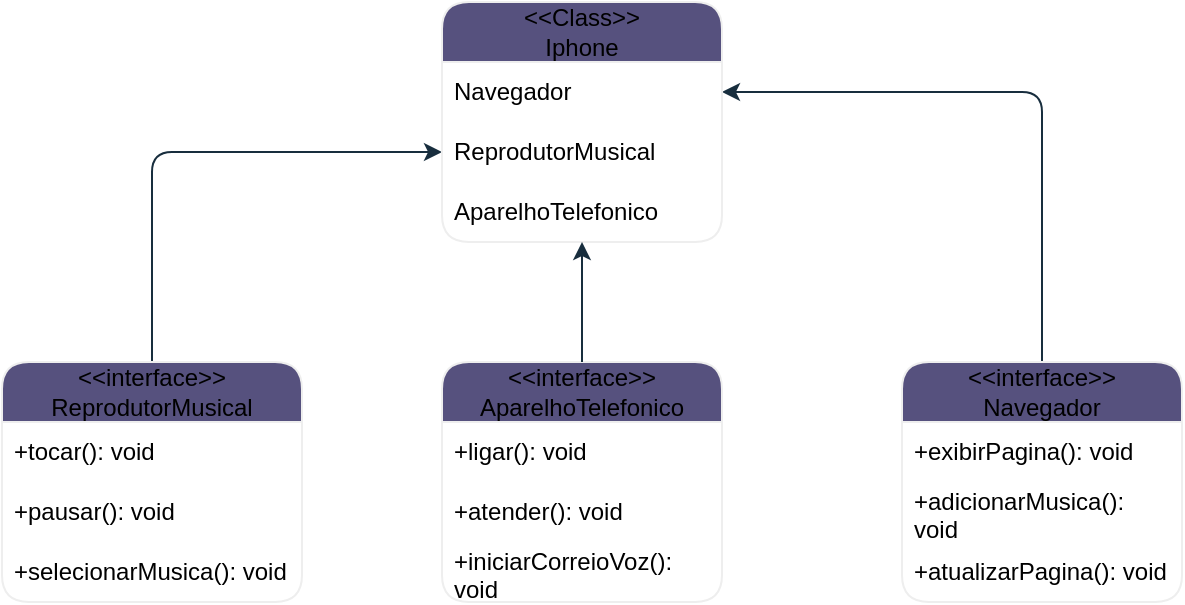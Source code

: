 <mxfile version="22.1.22" type="embed">
  <diagram id="X3yShTow5KeHxK0iWSs3" name="Page-1">
    <mxGraphModel dx="278" dy="172" grid="1" gridSize="10" guides="1" tooltips="1" connect="1" arrows="1" fold="1" page="1" pageScale="1" pageWidth="850" pageHeight="1100" math="0" shadow="0">
      <root>
        <mxCell id="0" />
        <mxCell id="1" parent="0" />
        <mxCell id="25" style="edgeStyle=orthogonalEdgeStyle;rounded=1;orthogonalLoop=1;jettySize=auto;html=1;labelBackgroundColor=none;fontColor=default;strokeColor=#182E3E;" edge="1" parent="1" source="26" target="40">
          <mxGeometry relative="1" as="geometry" />
        </mxCell>
        <mxCell id="26" value="&amp;lt;&amp;lt;interface&amp;gt;&amp;gt;&lt;br style=&quot;border-color: var(--border-color);&quot;&gt;Navegador" style="swimlane;fontStyle=0;childLayout=stackLayout;horizontal=1;startSize=30;horizontalStack=0;resizeParent=1;resizeParentMax=0;resizeLast=0;collapsible=1;marginBottom=0;whiteSpace=wrap;html=1;rounded=1;labelBackgroundColor=none;fillColor=#56517E;strokeColor=#EEEEEE;fontColor=default;" vertex="1" parent="1">
          <mxGeometry x="560" y="210" width="140" height="120" as="geometry" />
        </mxCell>
        <mxCell id="27" value="+exibirPagina(): void" style="text;strokeColor=none;fillColor=none;align=left;verticalAlign=middle;spacingLeft=4;spacingRight=4;overflow=hidden;points=[[0,0.5],[1,0.5]];portConstraint=eastwest;rotatable=0;whiteSpace=wrap;html=1;rounded=1;labelBackgroundColor=none;fontColor=default;" vertex="1" parent="26">
          <mxGeometry y="30" width="140" height="30" as="geometry" />
        </mxCell>
        <mxCell id="28" value="+adicionarMusica(): void" style="text;strokeColor=none;fillColor=none;align=left;verticalAlign=middle;spacingLeft=4;spacingRight=4;overflow=hidden;points=[[0,0.5],[1,0.5]];portConstraint=eastwest;rotatable=0;whiteSpace=wrap;html=1;rounded=1;labelBackgroundColor=none;fontColor=default;" vertex="1" parent="26">
          <mxGeometry y="60" width="140" height="30" as="geometry" />
        </mxCell>
        <mxCell id="29" value="+atualizarPagina(): void" style="text;strokeColor=none;fillColor=none;align=left;verticalAlign=middle;spacingLeft=4;spacingRight=4;overflow=hidden;points=[[0,0.5],[1,0.5]];portConstraint=eastwest;rotatable=0;whiteSpace=wrap;html=1;rounded=1;labelBackgroundColor=none;fontColor=default;" vertex="1" parent="26">
          <mxGeometry y="90" width="140" height="30" as="geometry" />
        </mxCell>
        <mxCell id="30" value="&amp;lt;&amp;lt;interface&amp;gt;&amp;gt;&lt;br style=&quot;border-color: var(--border-color);&quot;&gt;AparelhoTelefonico" style="swimlane;fontStyle=0;childLayout=stackLayout;horizontal=1;startSize=30;horizontalStack=0;resizeParent=1;resizeParentMax=0;resizeLast=0;collapsible=1;marginBottom=0;whiteSpace=wrap;html=1;rounded=1;labelBackgroundColor=none;fillColor=#56517E;strokeColor=#EEEEEE;fontColor=default;" vertex="1" parent="1">
          <mxGeometry x="330" y="210" width="140" height="120" as="geometry">
            <mxRectangle x="330" y="210" width="150" height="40" as="alternateBounds" />
          </mxGeometry>
        </mxCell>
        <mxCell id="31" value="+ligar(): void" style="text;strokeColor=none;fillColor=none;align=left;verticalAlign=middle;spacingLeft=4;spacingRight=4;overflow=hidden;points=[[0,0.5],[1,0.5]];portConstraint=eastwest;rotatable=0;whiteSpace=wrap;html=1;rounded=1;labelBackgroundColor=none;fontColor=default;" vertex="1" parent="30">
          <mxGeometry y="30" width="140" height="30" as="geometry" />
        </mxCell>
        <mxCell id="32" value="+atender(): void" style="text;strokeColor=none;fillColor=none;align=left;verticalAlign=middle;spacingLeft=4;spacingRight=4;overflow=hidden;points=[[0,0.5],[1,0.5]];portConstraint=eastwest;rotatable=0;whiteSpace=wrap;html=1;rounded=1;labelBackgroundColor=none;fontColor=default;" vertex="1" parent="30">
          <mxGeometry y="60" width="140" height="30" as="geometry" />
        </mxCell>
        <mxCell id="33" value="+iniciarCorreioVoz(): void" style="text;strokeColor=none;fillColor=none;align=left;verticalAlign=middle;spacingLeft=4;spacingRight=4;overflow=hidden;points=[[0,0.5],[1,0.5]];portConstraint=eastwest;rotatable=0;whiteSpace=wrap;html=1;rounded=1;labelBackgroundColor=none;fontColor=default;" vertex="1" parent="30">
          <mxGeometry y="90" width="140" height="30" as="geometry" />
        </mxCell>
        <mxCell id="34" style="edgeStyle=orthogonalEdgeStyle;rounded=1;orthogonalLoop=1;jettySize=auto;html=1;entryX=0;entryY=0.5;entryDx=0;entryDy=0;labelBackgroundColor=none;fontColor=default;strokeColor=#182E3E;" edge="1" parent="1" source="35" target="41">
          <mxGeometry relative="1" as="geometry" />
        </mxCell>
        <mxCell id="35" value="&amp;lt;&amp;lt;interface&amp;gt;&amp;gt;&lt;br style=&quot;border-color: var(--border-color);&quot;&gt;ReprodutorMusical" style="swimlane;fontStyle=0;childLayout=stackLayout;horizontal=1;startSize=30;horizontalStack=0;resizeParent=1;resizeParentMax=0;resizeLast=0;collapsible=1;marginBottom=0;whiteSpace=wrap;html=1;rounded=1;labelBackgroundColor=none;fillColor=#56517E;strokeColor=#EEEEEE;fontColor=default;" vertex="1" parent="1">
          <mxGeometry x="110" y="210" width="150" height="120" as="geometry" />
        </mxCell>
        <mxCell id="36" value="+tocar(): void" style="text;strokeColor=none;fillColor=none;align=left;verticalAlign=middle;spacingLeft=4;spacingRight=4;overflow=hidden;points=[[0,0.5],[1,0.5]];portConstraint=eastwest;rotatable=0;whiteSpace=wrap;html=1;rounded=1;labelBackgroundColor=none;fontColor=default;" vertex="1" parent="35">
          <mxGeometry y="30" width="150" height="30" as="geometry" />
        </mxCell>
        <mxCell id="37" value="+pausar(): void" style="text;strokeColor=none;fillColor=none;align=left;verticalAlign=middle;spacingLeft=4;spacingRight=4;overflow=hidden;points=[[0,0.5],[1,0.5]];portConstraint=eastwest;rotatable=0;whiteSpace=wrap;html=1;rounded=1;labelBackgroundColor=none;fontColor=default;" vertex="1" parent="35">
          <mxGeometry y="60" width="150" height="30" as="geometry" />
        </mxCell>
        <mxCell id="38" value="+selecionarMusica(): void" style="text;strokeColor=none;fillColor=none;align=left;verticalAlign=middle;spacingLeft=4;spacingRight=4;overflow=hidden;points=[[0,0.5],[1,0.5]];portConstraint=eastwest;rotatable=0;whiteSpace=wrap;html=1;rounded=1;labelBackgroundColor=none;fontColor=default;" vertex="1" parent="35">
          <mxGeometry y="90" width="150" height="30" as="geometry" />
        </mxCell>
        <mxCell id="39" value="&amp;lt;&amp;lt;Class&amp;gt;&amp;gt;&lt;br&gt;Iphone" style="swimlane;fontStyle=0;childLayout=stackLayout;horizontal=1;startSize=30;horizontalStack=0;resizeParent=1;resizeParentMax=0;resizeLast=0;collapsible=1;marginBottom=0;whiteSpace=wrap;html=1;rounded=1;labelBackgroundColor=none;fillColor=#56517E;strokeColor=#EEEEEE;fontColor=default;" vertex="1" parent="1">
          <mxGeometry x="330" y="30" width="140" height="120" as="geometry" />
        </mxCell>
        <mxCell id="40" value="Navegador" style="text;strokeColor=none;fillColor=none;align=left;verticalAlign=middle;spacingLeft=4;spacingRight=4;overflow=hidden;points=[[0,0.5],[1,0.5]];portConstraint=eastwest;rotatable=0;whiteSpace=wrap;html=1;rounded=1;labelBackgroundColor=none;fontColor=default;" vertex="1" parent="39">
          <mxGeometry y="30" width="140" height="30" as="geometry" />
        </mxCell>
        <mxCell id="41" value="ReprodutorMusical" style="text;strokeColor=none;fillColor=none;align=left;verticalAlign=middle;spacingLeft=4;spacingRight=4;overflow=hidden;points=[[0,0.5],[1,0.5]];portConstraint=eastwest;rotatable=0;whiteSpace=wrap;html=1;rounded=1;labelBackgroundColor=none;fontColor=default;" vertex="1" parent="39">
          <mxGeometry y="60" width="140" height="30" as="geometry" />
        </mxCell>
        <mxCell id="42" value="AparelhoTelefonico" style="text;strokeColor=none;fillColor=none;align=left;verticalAlign=middle;spacingLeft=4;spacingRight=4;overflow=hidden;points=[[0,0.5],[1,0.5]];portConstraint=eastwest;rotatable=0;whiteSpace=wrap;html=1;rounded=1;labelBackgroundColor=none;fontColor=default;" vertex="1" parent="39">
          <mxGeometry y="90" width="140" height="30" as="geometry" />
        </mxCell>
        <mxCell id="43" style="edgeStyle=orthogonalEdgeStyle;rounded=1;orthogonalLoop=1;jettySize=auto;html=1;entryX=0.5;entryY=1;entryDx=0;entryDy=0;entryPerimeter=0;labelBackgroundColor=none;fontColor=default;strokeColor=#182E3E;" edge="1" parent="1" source="30" target="42">
          <mxGeometry relative="1" as="geometry" />
        </mxCell>
      </root>
    </mxGraphModel>
  </diagram>
</mxfile>
